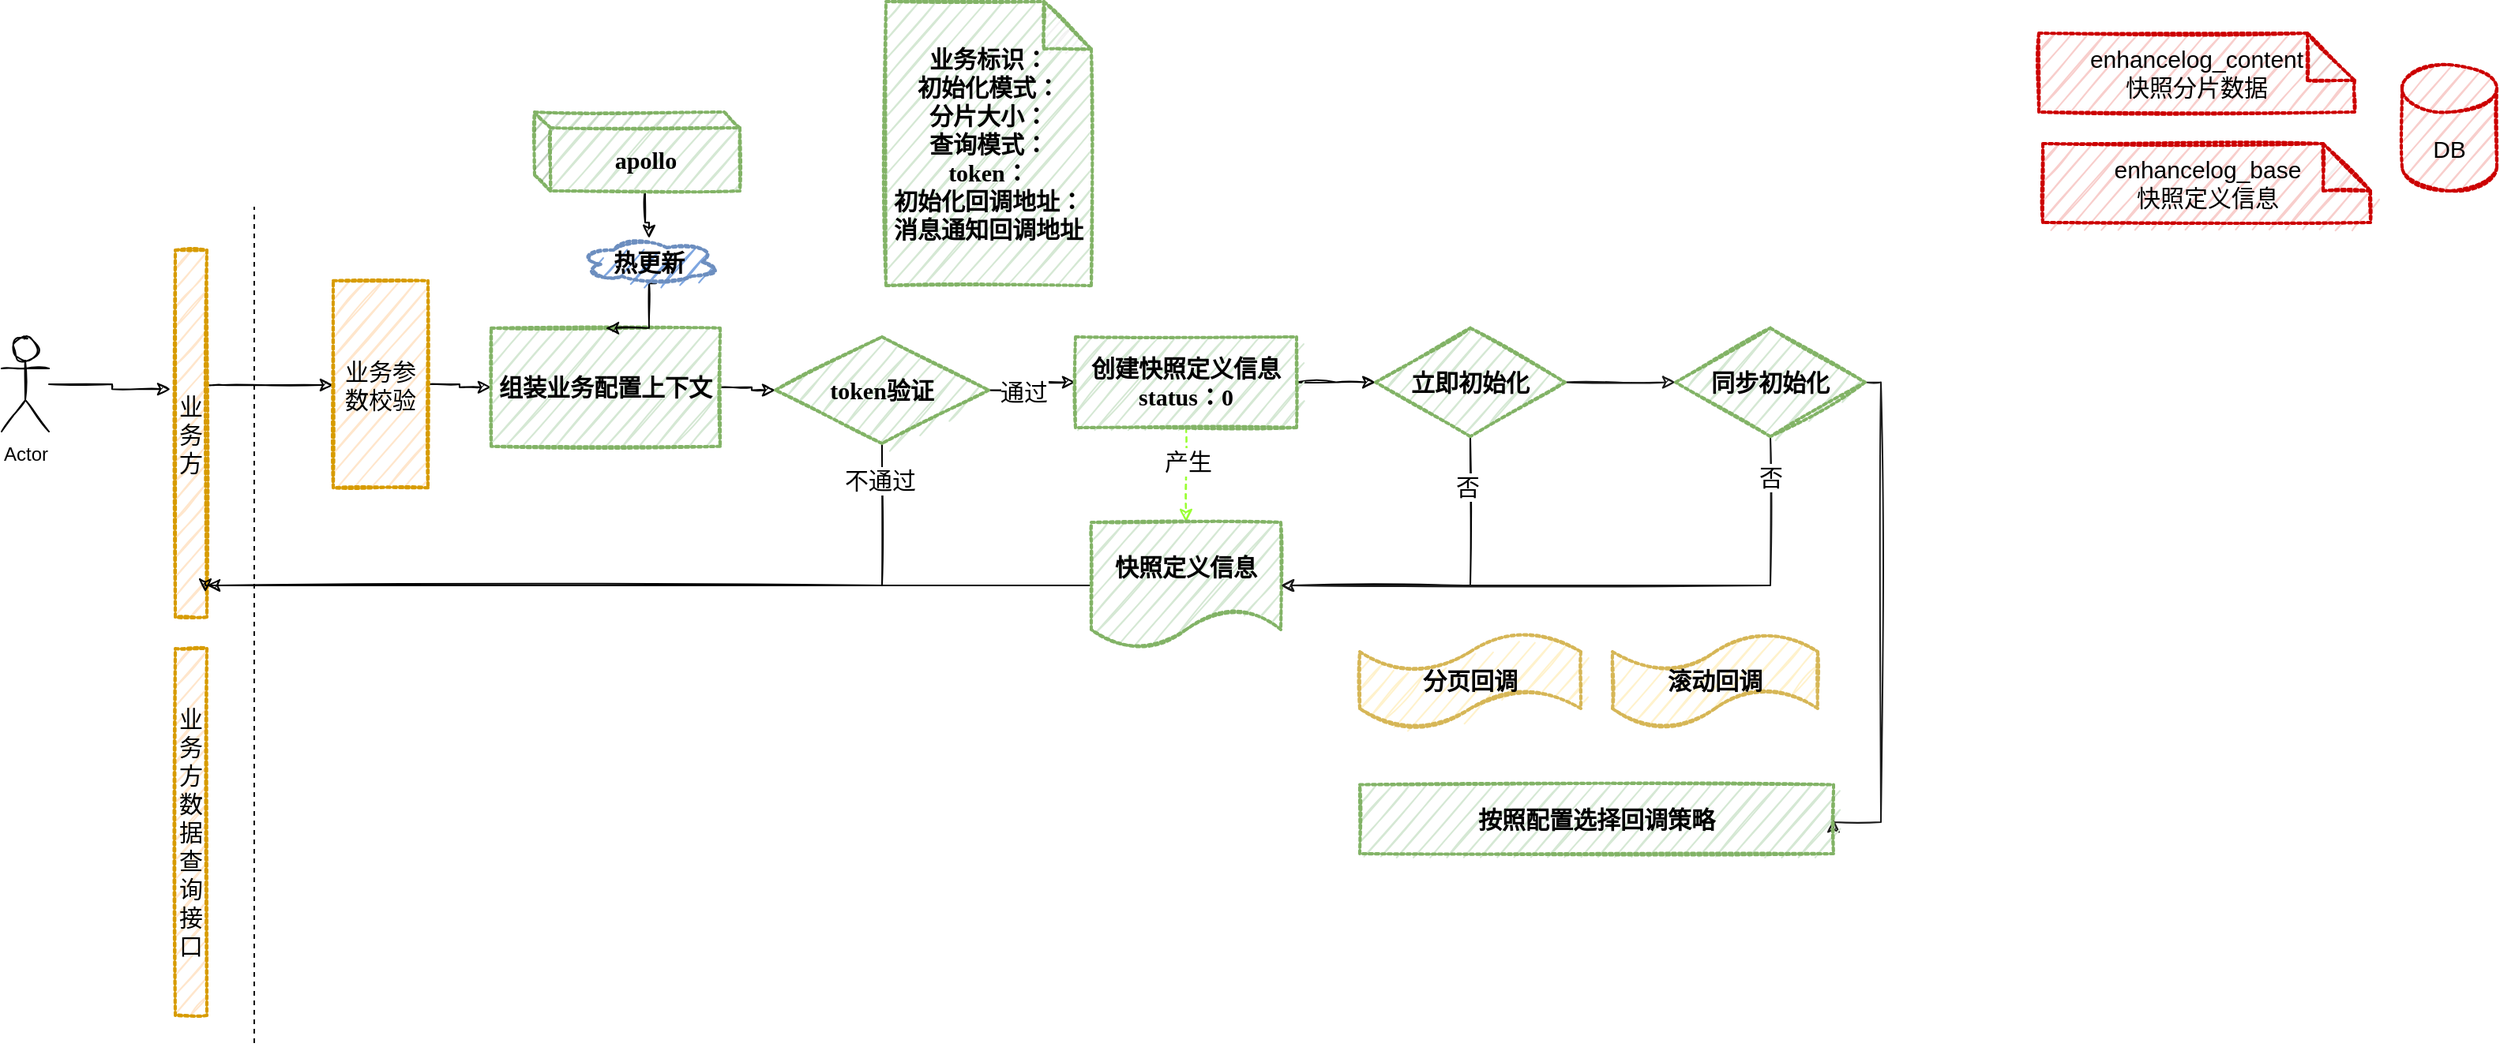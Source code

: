 <mxfile version="14.2.9" type="github">
  <diagram id="eG5aiIGwPH6QsHZ0CiSs" name="第 1 页">
    <mxGraphModel dx="1673" dy="2065" grid="1" gridSize="10" guides="1" tooltips="1" connect="1" arrows="1" fold="1" page="1" pageScale="1" pageWidth="827" pageHeight="1169" math="0" shadow="0">
      <root>
        <mxCell id="0" />
        <mxCell id="1" parent="0" />
        <mxCell id="IGkinvyOdZnhhztwzakV-7" value="" style="edgeStyle=orthogonalEdgeStyle;rounded=0;sketch=1;orthogonalLoop=1;jettySize=auto;html=1;fontSize=15;entryX=-0.15;entryY=0.379;entryDx=0;entryDy=0;entryPerimeter=0;" edge="1" parent="1" source="IGkinvyOdZnhhztwzakV-1" target="IGkinvyOdZnhhztwzakV-4">
          <mxGeometry relative="1" as="geometry">
            <mxPoint x="160" y="173" as="targetPoint" />
          </mxGeometry>
        </mxCell>
        <mxCell id="IGkinvyOdZnhhztwzakV-1" value="Actor" style="shape=umlActor;verticalLabelPosition=bottom;verticalAlign=top;html=1;outlineConnect=0;sketch=1;" vertex="1" parent="1">
          <mxGeometry x="80" y="142.5" width="30" height="60" as="geometry" />
        </mxCell>
        <mxCell id="IGkinvyOdZnhhztwzakV-9" value="" style="edgeStyle=orthogonalEdgeStyle;rounded=0;sketch=1;orthogonalLoop=1;jettySize=auto;html=1;fontSize=15;" edge="1" parent="1" source="IGkinvyOdZnhhztwzakV-4" target="IGkinvyOdZnhhztwzakV-8">
          <mxGeometry relative="1" as="geometry">
            <Array as="points">
              <mxPoint x="220" y="173" />
              <mxPoint x="220" y="173" />
            </Array>
          </mxGeometry>
        </mxCell>
        <mxCell id="IGkinvyOdZnhhztwzakV-4" value="业务方" style="rounded=0;whiteSpace=wrap;html=1;sketch=1;dashed=1;dashPattern=1 1;strokeWidth=2;perimeterSpacing=0;strokeColor=#d79b00;fillColor=#ffe6cc;fontSize=15;" vertex="1" parent="1">
          <mxGeometry x="190" y="87.5" width="20" height="232.5" as="geometry" />
        </mxCell>
        <mxCell id="IGkinvyOdZnhhztwzakV-33" style="edgeStyle=orthogonalEdgeStyle;rounded=0;sketch=1;orthogonalLoop=1;jettySize=auto;html=1;exitX=1;exitY=0.5;exitDx=0;exitDy=0;entryX=0;entryY=0.5;entryDx=0;entryDy=0;fontFamily=Verdana;fontSize=15;" edge="1" parent="1" source="IGkinvyOdZnhhztwzakV-8" target="IGkinvyOdZnhhztwzakV-29">
          <mxGeometry relative="1" as="geometry" />
        </mxCell>
        <mxCell id="IGkinvyOdZnhhztwzakV-8" value="业务参数校验" style="whiteSpace=wrap;html=1;rounded=0;dashed=1;dashPattern=1 1;fontSize=15;strokeColor=#d79b00;strokeWidth=2;fillColor=#ffe6cc;sketch=1;" vertex="1" parent="1">
          <mxGeometry x="290" y="106.88" width="60" height="131.25" as="geometry" />
        </mxCell>
        <mxCell id="IGkinvyOdZnhhztwzakV-10" value="DB" style="shape=cylinder3;whiteSpace=wrap;html=1;boundedLbl=1;backgroundOutline=1;size=15;dashed=1;dashPattern=1 1;sketch=1;strokeWidth=2;fontSize=15;fillColor=#f8cecc;strokeColor=#CC0000;" vertex="1" parent="1">
          <mxGeometry x="1600" y="-30" width="60" height="80" as="geometry" />
        </mxCell>
        <mxCell id="IGkinvyOdZnhhztwzakV-11" value="enhancelog_base&lt;br&gt;快照定义信息" style="shape=note;whiteSpace=wrap;html=1;backgroundOutline=1;darkOpacity=0.05;dashed=1;dashPattern=1 1;sketch=1;strokeWidth=2;fontSize=15;fillColor=#f8cecc;strokeColor=#CC0000;" vertex="1" parent="1">
          <mxGeometry x="1372.5" y="20" width="207.5" height="50" as="geometry" />
        </mxCell>
        <mxCell id="IGkinvyOdZnhhztwzakV-12" value="enhancelog_content&lt;br&gt;快照分片数据" style="shape=note;whiteSpace=wrap;html=1;backgroundOutline=1;darkOpacity=0.05;dashed=1;dashPattern=1 1;sketch=1;strokeWidth=2;fontSize=15;fillColor=#f8cecc;strokeColor=#CC0000;" vertex="1" parent="1">
          <mxGeometry x="1370" y="-50" width="200" height="50" as="geometry" />
        </mxCell>
        <mxCell id="IGkinvyOdZnhhztwzakV-38" style="edgeStyle=orthogonalEdgeStyle;rounded=0;sketch=1;orthogonalLoop=1;jettySize=auto;html=1;exitX=0;exitY=0;exitDx=70;exitDy=50;exitPerimeter=0;fontFamily=Verdana;fontSize=15;" edge="1" parent="1" source="IGkinvyOdZnhhztwzakV-15" target="IGkinvyOdZnhhztwzakV-13">
          <mxGeometry relative="1" as="geometry" />
        </mxCell>
        <mxCell id="IGkinvyOdZnhhztwzakV-15" value="apollo" style="shape=cube;whiteSpace=wrap;html=1;boundedLbl=1;backgroundOutline=1;darkOpacity=0.05;darkOpacity2=0.1;dashed=1;dashPattern=1 1;sketch=1;strokeColor=#82b366;strokeWidth=2;fontSize=15;size=10;fontFamily=Verdana;align=center;fontStyle=1;fillColor=#d5e8d4;" vertex="1" parent="1">
          <mxGeometry x="417.5" width="130" height="50" as="geometry" />
        </mxCell>
        <mxCell id="IGkinvyOdZnhhztwzakV-16" value="" style="endArrow=none;dashed=1;html=1;fontFamily=Verdana;fontSize=15;" edge="1" parent="1">
          <mxGeometry width="50" height="50" relative="1" as="geometry">
            <mxPoint x="240" y="590" as="sourcePoint" />
            <mxPoint x="240" y="60" as="targetPoint" />
          </mxGeometry>
        </mxCell>
        <mxCell id="IGkinvyOdZnhhztwzakV-25" value="业务标识：&lt;br&gt;初始化模式：&lt;br&gt;分片大小：&lt;br&gt;查询模式：&lt;br&gt;token：&lt;br&gt;初始化回调地址：&lt;br&gt;消息通知回调地址" style="shape=note;whiteSpace=wrap;html=1;backgroundOutline=1;darkOpacity=0.05;dashed=1;dashPattern=1 1;fontFamily=Verdana;fontSize=15;fontStyle=1;strokeColor=#82b366;strokeWidth=2;fillColor=#d5e8d4;sketch=1;align=center;" vertex="1" parent="1">
          <mxGeometry x="640" y="-70" width="130" height="180" as="geometry" />
        </mxCell>
        <mxCell id="IGkinvyOdZnhhztwzakV-37" value="" style="edgeStyle=orthogonalEdgeStyle;rounded=0;sketch=1;orthogonalLoop=1;jettySize=auto;html=1;fontFamily=Verdana;fontSize=15;" edge="1" parent="1" source="IGkinvyOdZnhhztwzakV-29" target="IGkinvyOdZnhhztwzakV-36">
          <mxGeometry relative="1" as="geometry" />
        </mxCell>
        <mxCell id="IGkinvyOdZnhhztwzakV-29" value="组装业务配置上下文" style="whiteSpace=wrap;html=1;dashed=1;dashPattern=1 1;fontFamily=Verdana;fontSize=15;fontStyle=1;strokeColor=#82b366;strokeWidth=2;fillColor=#d5e8d4;sketch=1;" vertex="1" parent="1">
          <mxGeometry x="390" y="136.88" width="145" height="75" as="geometry" />
        </mxCell>
        <mxCell id="IGkinvyOdZnhhztwzakV-39" style="edgeStyle=orthogonalEdgeStyle;rounded=0;sketch=1;orthogonalLoop=1;jettySize=auto;html=1;exitX=0.55;exitY=0.95;exitDx=0;exitDy=0;exitPerimeter=0;entryX=0.5;entryY=0;entryDx=0;entryDy=0;fontFamily=Verdana;fontSize=15;" edge="1" parent="1" source="IGkinvyOdZnhhztwzakV-13" target="IGkinvyOdZnhhztwzakV-29">
          <mxGeometry relative="1" as="geometry">
            <Array as="points">
              <mxPoint x="490" y="109" />
            </Array>
          </mxGeometry>
        </mxCell>
        <mxCell id="IGkinvyOdZnhhztwzakV-13" value="热更新" style="ellipse;shape=cloud;whiteSpace=wrap;html=1;dashed=1;dashPattern=1 1;sketch=1;strokeColor=#6c8ebf;strokeWidth=2;fontSize=15;fillColor=#7EA6E0;fontStyle=1" vertex="1" parent="1">
          <mxGeometry x="445" y="80" width="90" height="30" as="geometry" />
        </mxCell>
        <mxCell id="IGkinvyOdZnhhztwzakV-42" value="" style="edgeStyle=orthogonalEdgeStyle;rounded=0;sketch=1;orthogonalLoop=1;jettySize=auto;html=1;fontFamily=Verdana;fontSize=15;" edge="1" parent="1" source="IGkinvyOdZnhhztwzakV-36" target="IGkinvyOdZnhhztwzakV-41">
          <mxGeometry relative="1" as="geometry" />
        </mxCell>
        <mxCell id="IGkinvyOdZnhhztwzakV-56" value="通过" style="edgeLabel;html=1;align=center;verticalAlign=middle;resizable=0;points=[];fontSize=15;fontFamily=Verdana;" vertex="1" connectable="0" parent="IGkinvyOdZnhhztwzakV-42">
          <mxGeometry x="-0.291" relative="1" as="geometry">
            <mxPoint as="offset" />
          </mxGeometry>
        </mxCell>
        <mxCell id="IGkinvyOdZnhhztwzakV-54" style="edgeStyle=orthogonalEdgeStyle;rounded=0;sketch=1;orthogonalLoop=1;jettySize=auto;html=1;exitX=0.5;exitY=1;exitDx=0;exitDy=0;fontFamily=Verdana;fontSize=15;" edge="1" parent="1" source="IGkinvyOdZnhhztwzakV-36" target="IGkinvyOdZnhhztwzakV-4">
          <mxGeometry relative="1" as="geometry">
            <Array as="points">
              <mxPoint x="637" y="300" />
            </Array>
          </mxGeometry>
        </mxCell>
        <mxCell id="IGkinvyOdZnhhztwzakV-55" value="不通过" style="edgeLabel;html=1;align=center;verticalAlign=middle;resizable=0;points=[];fontSize=15;fontFamily=Verdana;" vertex="1" connectable="0" parent="IGkinvyOdZnhhztwzakV-54">
          <mxGeometry x="-0.912" y="-2" relative="1" as="geometry">
            <mxPoint as="offset" />
          </mxGeometry>
        </mxCell>
        <mxCell id="IGkinvyOdZnhhztwzakV-36" value="token验证" style="rhombus;whiteSpace=wrap;html=1;dashed=1;dashPattern=1 1;fontFamily=Verdana;fontSize=15;fontStyle=1;strokeColor=#82b366;strokeWidth=2;fillColor=#d5e8d4;sketch=1;" vertex="1" parent="1">
          <mxGeometry x="570" y="142.5" width="135" height="67.5" as="geometry" />
        </mxCell>
        <mxCell id="IGkinvyOdZnhhztwzakV-44" value="" style="edgeStyle=orthogonalEdgeStyle;rounded=0;sketch=1;orthogonalLoop=1;jettySize=auto;html=1;fontFamily=Verdana;fontSize=15;" edge="1" parent="1" source="IGkinvyOdZnhhztwzakV-41" target="IGkinvyOdZnhhztwzakV-43">
          <mxGeometry relative="1" as="geometry" />
        </mxCell>
        <mxCell id="IGkinvyOdZnhhztwzakV-50" value="" style="edgeStyle=orthogonalEdgeStyle;rounded=0;sketch=1;orthogonalLoop=1;jettySize=auto;html=1;fontFamily=Verdana;fontSize=15;dashed=1;strokeColor=#99FF33;" edge="1" parent="1" source="IGkinvyOdZnhhztwzakV-41" target="IGkinvyOdZnhhztwzakV-49">
          <mxGeometry relative="1" as="geometry" />
        </mxCell>
        <mxCell id="IGkinvyOdZnhhztwzakV-57" value="产生" style="edgeLabel;html=1;align=center;verticalAlign=middle;resizable=0;points=[];fontSize=15;fontFamily=Verdana;" vertex="1" connectable="0" parent="IGkinvyOdZnhhztwzakV-50">
          <mxGeometry x="-0.3" y="1" relative="1" as="geometry">
            <mxPoint as="offset" />
          </mxGeometry>
        </mxCell>
        <mxCell id="IGkinvyOdZnhhztwzakV-41" value="创建快照定义信息&lt;br&gt;status：0" style="whiteSpace=wrap;html=1;dashed=1;dashPattern=1 1;fontFamily=Verdana;fontSize=15;fontStyle=1;strokeColor=#82b366;strokeWidth=2;fillColor=#d5e8d4;sketch=1;" vertex="1" parent="1">
          <mxGeometry x="760" y="142.5" width="140" height="57.5" as="geometry" />
        </mxCell>
        <mxCell id="IGkinvyOdZnhhztwzakV-51" style="edgeStyle=orthogonalEdgeStyle;rounded=0;sketch=1;orthogonalLoop=1;jettySize=auto;html=1;entryX=1;entryY=0.5;entryDx=0;entryDy=0;fontFamily=Verdana;fontSize=15;" edge="1" parent="1" source="IGkinvyOdZnhhztwzakV-43" target="IGkinvyOdZnhhztwzakV-49">
          <mxGeometry relative="1" as="geometry">
            <Array as="points">
              <mxPoint x="1010" y="300" />
            </Array>
          </mxGeometry>
        </mxCell>
        <mxCell id="IGkinvyOdZnhhztwzakV-52" value="否" style="edgeLabel;html=1;align=center;verticalAlign=middle;resizable=0;points=[];fontSize=15;fontFamily=Verdana;" vertex="1" connectable="0" parent="IGkinvyOdZnhhztwzakV-51">
          <mxGeometry x="-0.711" y="-2" relative="1" as="geometry">
            <mxPoint as="offset" />
          </mxGeometry>
        </mxCell>
        <mxCell id="IGkinvyOdZnhhztwzakV-60" value="" style="edgeStyle=orthogonalEdgeStyle;rounded=0;sketch=1;orthogonalLoop=1;jettySize=auto;html=1;strokeColor=#1A1A1A;fontFamily=Verdana;fontSize=15;" edge="1" parent="1" source="IGkinvyOdZnhhztwzakV-43" target="IGkinvyOdZnhhztwzakV-59">
          <mxGeometry relative="1" as="geometry" />
        </mxCell>
        <mxCell id="IGkinvyOdZnhhztwzakV-43" value="立即初始化" style="rhombus;whiteSpace=wrap;html=1;dashed=1;dashPattern=1 1;fontFamily=Verdana;fontSize=15;fontStyle=1;strokeColor=#82b366;strokeWidth=2;fillColor=#d5e8d4;sketch=1;" vertex="1" parent="1">
          <mxGeometry x="950" y="136.88" width="120" height="68.75" as="geometry" />
        </mxCell>
        <mxCell id="IGkinvyOdZnhhztwzakV-53" style="edgeStyle=orthogonalEdgeStyle;rounded=0;sketch=1;orthogonalLoop=1;jettySize=auto;html=1;fontFamily=Verdana;fontSize=15;entryX=0.95;entryY=0.932;entryDx=0;entryDy=0;entryPerimeter=0;" edge="1" parent="1" source="IGkinvyOdZnhhztwzakV-49" target="IGkinvyOdZnhhztwzakV-4">
          <mxGeometry relative="1" as="geometry">
            <mxPoint x="360" y="300" as="targetPoint" />
            <Array as="points">
              <mxPoint x="209" y="300" />
            </Array>
          </mxGeometry>
        </mxCell>
        <mxCell id="IGkinvyOdZnhhztwzakV-49" value="快照定义信息" style="shape=document;whiteSpace=wrap;html=1;boundedLbl=1;dashed=1;dashPattern=1 1;fontFamily=Verdana;fontSize=15;fontStyle=1;strokeColor=#82b366;strokeWidth=2;fillColor=#d5e8d4;sketch=1;" vertex="1" parent="1">
          <mxGeometry x="770" y="260" width="120" height="80" as="geometry" />
        </mxCell>
        <mxCell id="IGkinvyOdZnhhztwzakV-61" style="edgeStyle=orthogonalEdgeStyle;rounded=0;sketch=1;orthogonalLoop=1;jettySize=auto;html=1;entryX=1;entryY=0.5;entryDx=0;entryDy=0;strokeColor=#1A1A1A;fontFamily=Verdana;fontSize=15;" edge="1" parent="1" source="IGkinvyOdZnhhztwzakV-59" target="IGkinvyOdZnhhztwzakV-49">
          <mxGeometry relative="1" as="geometry">
            <Array as="points">
              <mxPoint x="1200" y="300" />
            </Array>
          </mxGeometry>
        </mxCell>
        <mxCell id="IGkinvyOdZnhhztwzakV-62" value="否" style="edgeLabel;html=1;align=center;verticalAlign=middle;resizable=0;points=[];fontSize=15;fontFamily=Verdana;" vertex="1" connectable="0" parent="IGkinvyOdZnhhztwzakV-61">
          <mxGeometry x="-0.873" relative="1" as="geometry">
            <mxPoint as="offset" />
          </mxGeometry>
        </mxCell>
        <mxCell id="IGkinvyOdZnhhztwzakV-65" value="" style="edgeStyle=orthogonalEdgeStyle;rounded=0;sketch=1;orthogonalLoop=1;jettySize=auto;html=1;strokeColor=#1A1A1A;fontFamily=Verdana;fontSize=15;entryX=1;entryY=0.5;entryDx=0;entryDy=0;" edge="1" parent="1" source="IGkinvyOdZnhhztwzakV-59" target="IGkinvyOdZnhhztwzakV-64">
          <mxGeometry relative="1" as="geometry">
            <Array as="points">
              <mxPoint x="1270" y="171" />
              <mxPoint x="1270" y="450" />
            </Array>
          </mxGeometry>
        </mxCell>
        <mxCell id="IGkinvyOdZnhhztwzakV-59" value="同步初始化" style="rhombus;whiteSpace=wrap;html=1;dashed=1;dashPattern=1 1;fontFamily=Verdana;fontSize=15;fontStyle=1;strokeColor=#82b366;strokeWidth=2;fillColor=#d5e8d4;sketch=1;" vertex="1" parent="1">
          <mxGeometry x="1140" y="136.88" width="120" height="68.75" as="geometry" />
        </mxCell>
        <mxCell id="IGkinvyOdZnhhztwzakV-64" value="按照配置选择回调策略" style="whiteSpace=wrap;html=1;dashed=1;dashPattern=1 1;fontFamily=Verdana;fontSize=15;fontStyle=1;strokeColor=#82b366;strokeWidth=2;fillColor=#d5e8d4;sketch=1;" vertex="1" parent="1">
          <mxGeometry x="940" y="426.25" width="300" height="43.75" as="geometry" />
        </mxCell>
        <mxCell id="IGkinvyOdZnhhztwzakV-66" value="分页回调" style="shape=tape;whiteSpace=wrap;html=1;dashed=1;dashPattern=1 1;sketch=1;strokeColor=#d6b656;strokeWidth=2;fillColor=#fff2cc;fontFamily=Verdana;fontSize=15;align=center;fontStyle=1" vertex="1" parent="1">
          <mxGeometry x="940" y="330" width="140" height="60" as="geometry" />
        </mxCell>
        <mxCell id="IGkinvyOdZnhhztwzakV-67" value="滚动回调" style="shape=tape;whiteSpace=wrap;html=1;dashed=1;dashPattern=1 1;sketch=1;strokeColor=#d6b656;strokeWidth=2;fillColor=#fff2cc;fontFamily=Verdana;fontSize=15;align=center;fontStyle=1" vertex="1" parent="1">
          <mxGeometry x="1100" y="330" width="130" height="60" as="geometry" />
        </mxCell>
        <mxCell id="IGkinvyOdZnhhztwzakV-69" value="业务方&lt;br&gt;数据查询接口" style="rounded=0;whiteSpace=wrap;html=1;sketch=1;dashed=1;dashPattern=1 1;strokeWidth=2;perimeterSpacing=0;strokeColor=#d79b00;fillColor=#ffe6cc;fontSize=15;" vertex="1" parent="1">
          <mxGeometry x="190" y="340" width="20" height="232.5" as="geometry" />
        </mxCell>
      </root>
    </mxGraphModel>
  </diagram>
</mxfile>
